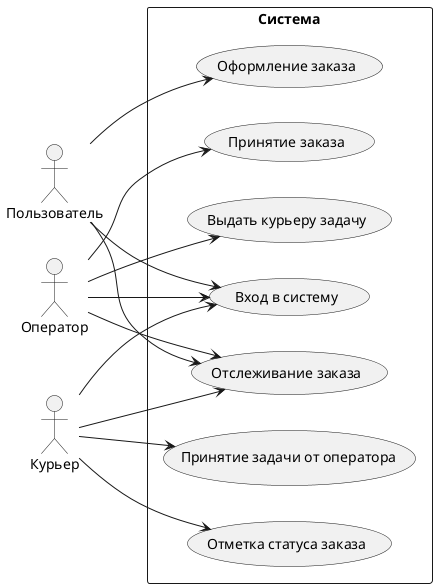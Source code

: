 @startuml
left to right direction
skinparam packageStyle rectangle
actor "Пользователь" as User
actor "Оператор" as Oper
actor "Курьер" as Cour
package "Система" {
usecase "Вход в систему" as uc_login
usecase "Отслеживание заказа" as uc_track
usecase "Оформление заказа" as uc_order
usecase "Выдать курьеру задачу" as uc_task
usecase "Принятие заказа" as uc_accept
usecase "Отметка статуса заказа" as uc_point
usecase "Принятие задачи от оператора" as uc_taskfromoper
}
User --> uc_login
User --> uc_track
User --> uc_order
Oper --> uc_login
Oper --> uc_track
Oper --> uc_task
Oper --> uc_accept
Cour --> uc_login
Cour --> uc_track
Cour --> uc_point
Cour --> uc_taskfromoper
@enduml